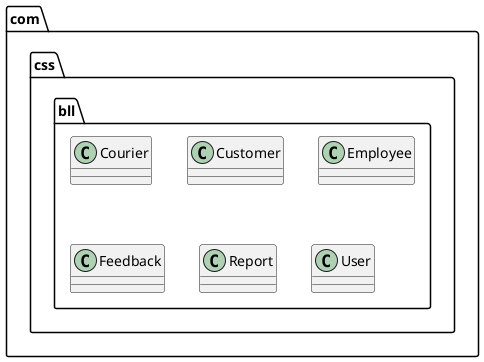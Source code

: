 @startuml
class com.css.bll.Courier
class com.css.bll.Customer
class com.css.bll.Employee
class com.css.bll.Feedback
class com.css.bll.Report
class com.css.bll.User
@enduml